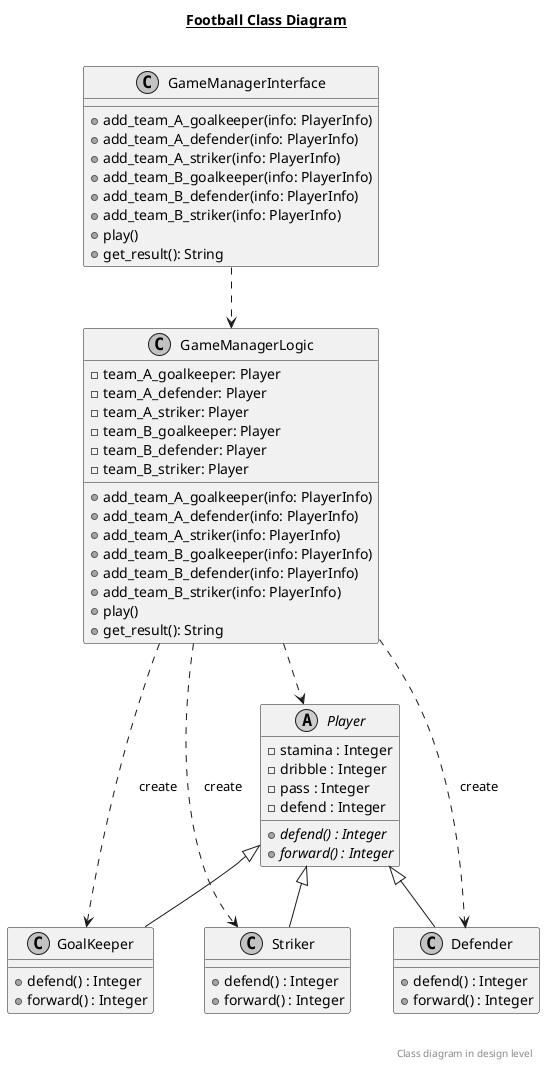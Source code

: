 @startuml

skinparam Monochrome true

title __Football Class Diagram__\n

class GameManagerInterface {
    + add_team_A_goalkeeper(info: PlayerInfo)
	+ add_team_A_defender(info: PlayerInfo)
	+ add_team_A_striker(info: PlayerInfo)
	+ add_team_B_goalkeeper(info: PlayerInfo)
	+ add_team_B_defender(info: PlayerInfo)
	+ add_team_B_striker(info: PlayerInfo)
	+ play()
	+ get_result(): String
}

class GameManagerLogic {
    - team_A_goalkeeper: Player
    - team_A_defender: Player
    - team_A_striker: Player
    - team_B_goalkeeper: Player
    - team_B_defender: Player
    - team_B_striker: Player
    + add_team_A_goalkeeper(info: PlayerInfo)
	+ add_team_A_defender(info: PlayerInfo)
	+ add_team_A_striker(info: PlayerInfo)
	+ add_team_B_goalkeeper(info: PlayerInfo)
	+ add_team_B_defender(info: PlayerInfo)
	+ add_team_B_striker(info: PlayerInfo)
	+ play()
	+ get_result(): String
}

abstract class Player {
    - stamina : Integer
    - dribble : Integer
    - pass : Integer
    - defend : Integer
    {abstract} + defend() : Integer
    {abstract} + forward() : Integer
}

class GoalKeeper {
    + defend() : Integer
    + forward() : Integer
}

class Defender {
    + defend() : Integer
    + forward() : Integer
}

class Striker {
    + defend() : Integer
    + forward() : Integer
}

GameManagerInterface ..> GameManagerLogic
GameManagerLogic ..> Player
GameManagerLogic ..> GoalKeeper: create
GameManagerLogic ..> Defender: create
GameManagerLogic ..> Striker: create

GoalKeeper -up-|> Player
Defender -up-|> Player
Striker -up-|> Player


right footer


    Class diagram in design level
endfooter

@enduml